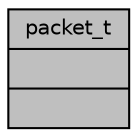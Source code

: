 digraph "packet_t"
{
 // LATEX_PDF_SIZE
  edge [fontname="Helvetica",fontsize="10",labelfontname="Helvetica",labelfontsize="10"];
  node [fontname="Helvetica",fontsize="10",shape=record];
  Node1 [label="{packet_t\n||}",height=0.2,width=0.4,color="black", fillcolor="grey75", style="filled", fontcolor="black",tooltip="packet_t corresponds to the global structure of the generated packet"];
}
